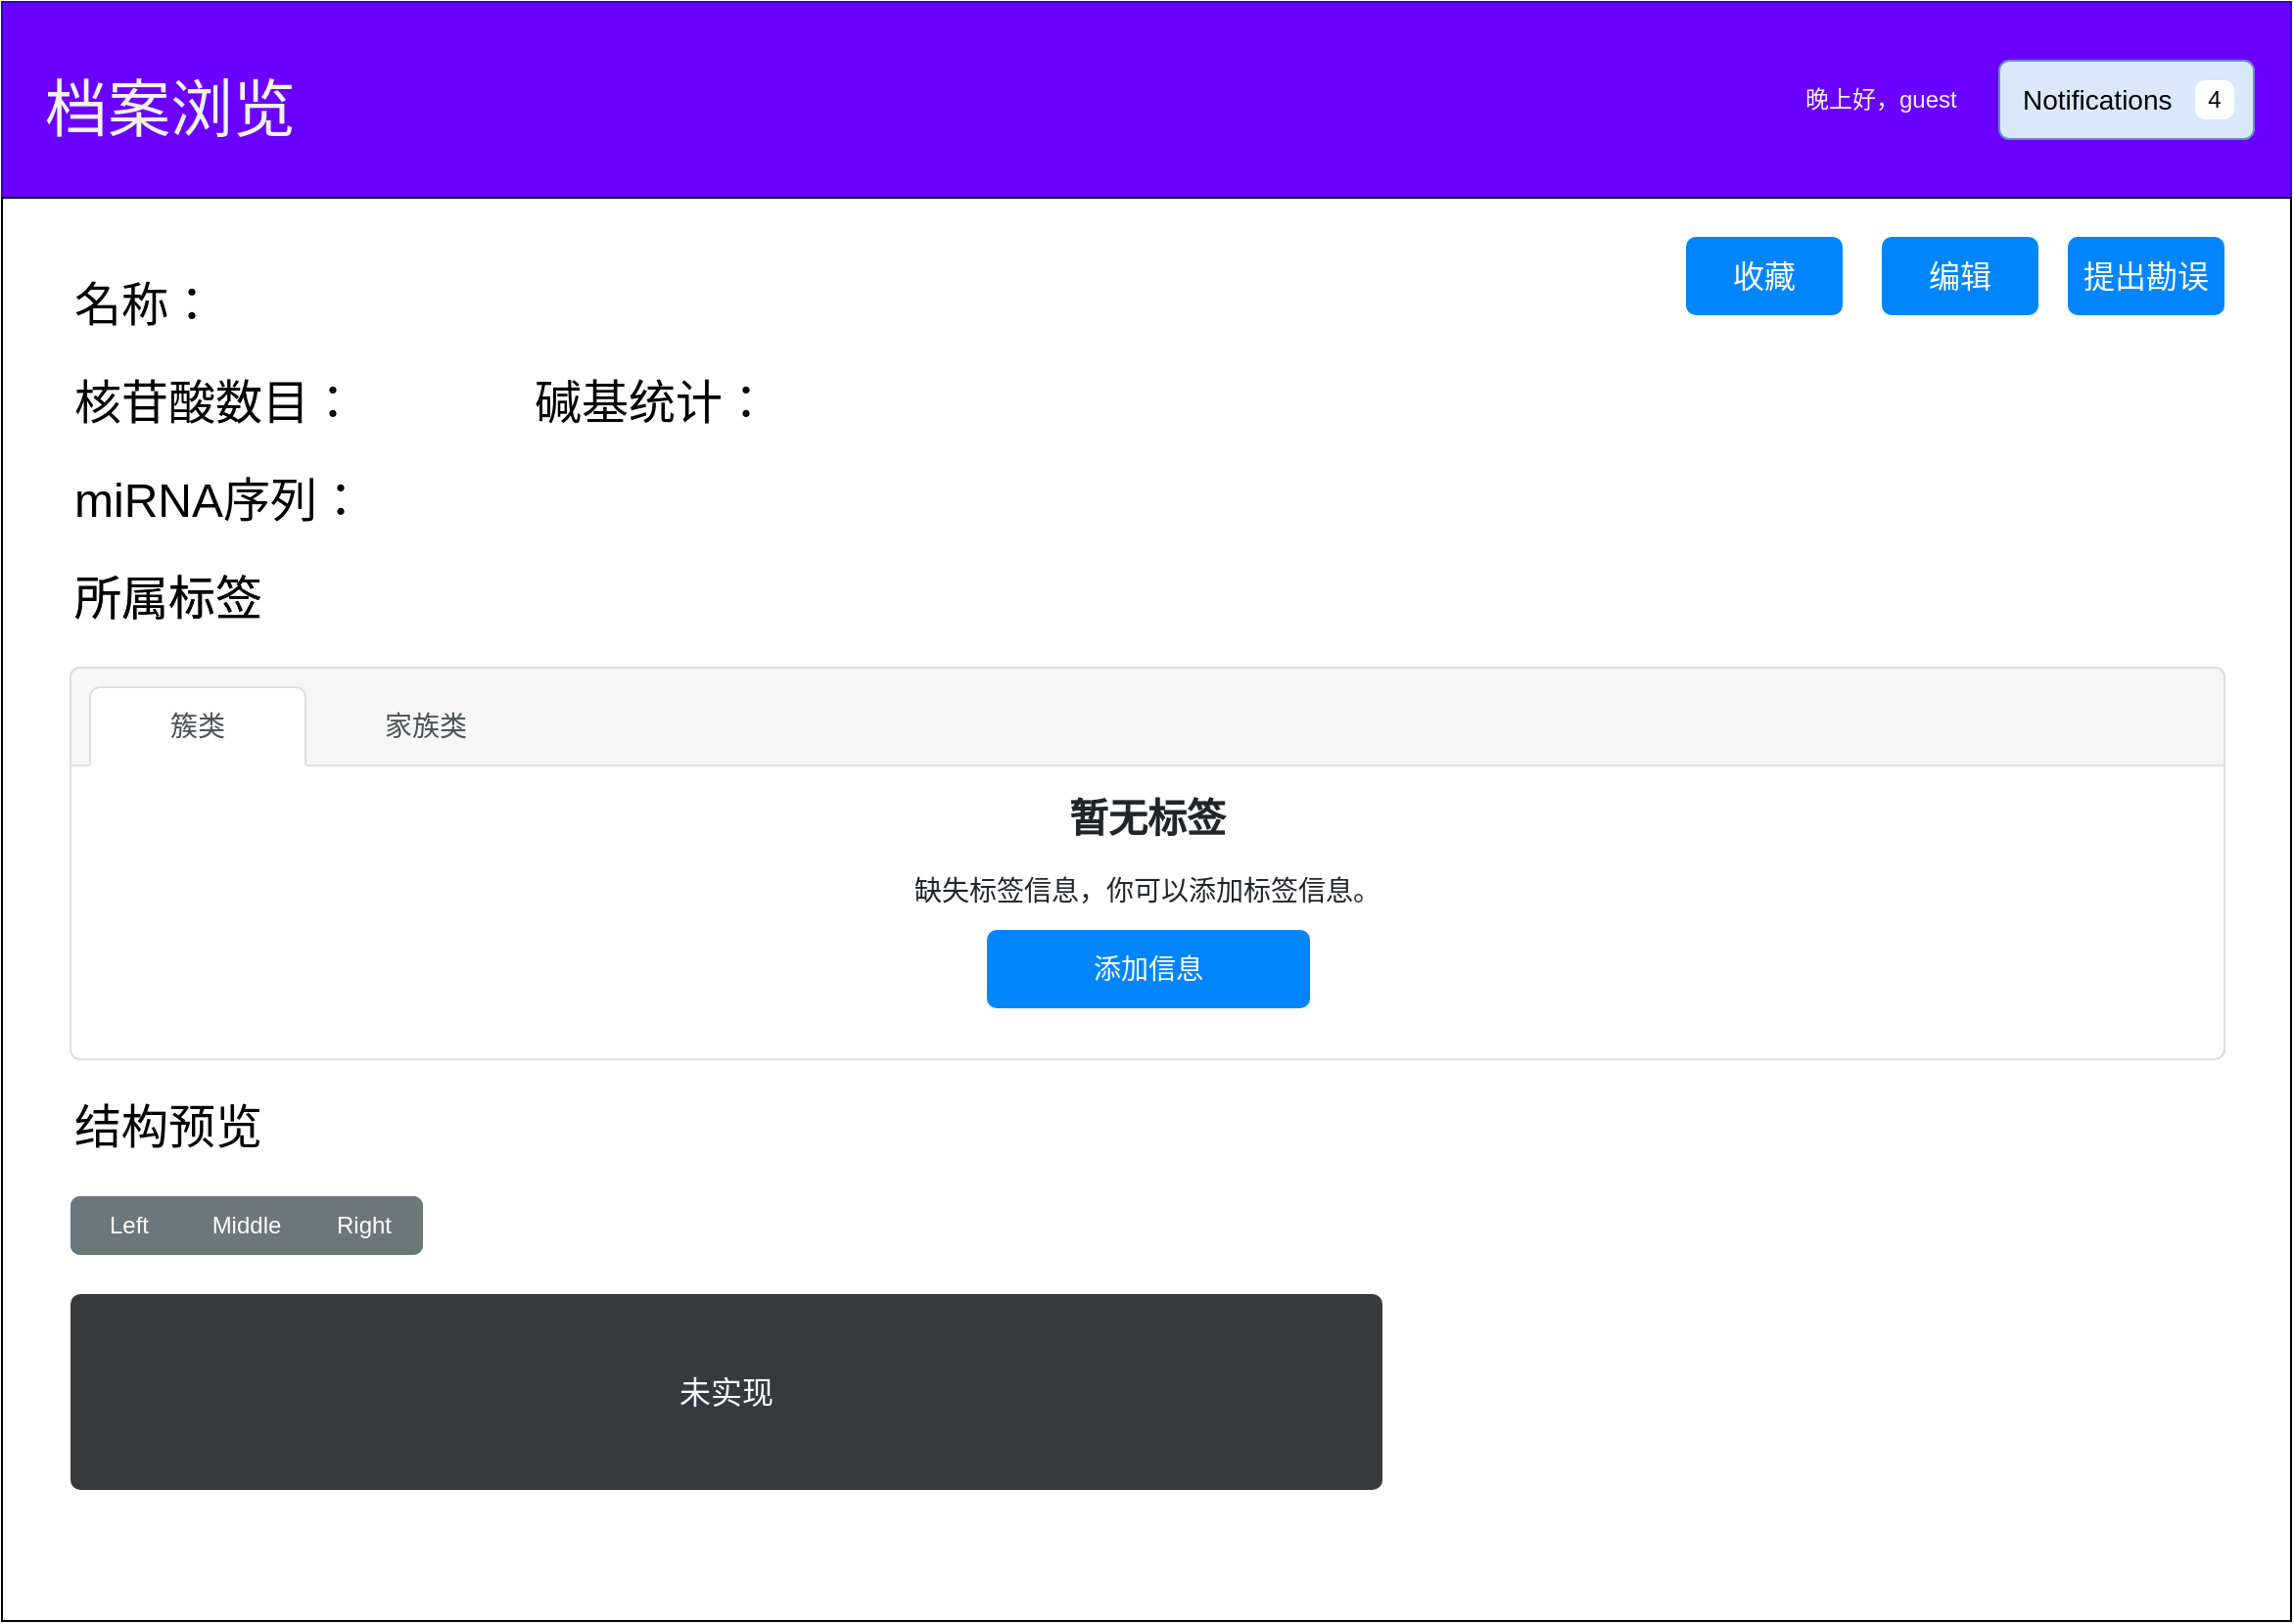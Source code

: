 <mxfile version="21.3.8" type="github">
  <diagram name="第 1 页" id="4dS_bQBiTciqHyNDqvr7">
    <mxGraphModel dx="2074" dy="1106" grid="1" gridSize="10" guides="1" tooltips="1" connect="1" arrows="1" fold="1" page="1" pageScale="1" pageWidth="1169" pageHeight="827" math="0" shadow="0">
      <root>
        <mxCell id="0" />
        <mxCell id="1" parent="0" />
        <mxCell id="FxPtNsrZoRv8OrHz89QA-1" value="" style="rounded=0;whiteSpace=wrap;html=1;fillColor=#6a00ff;fontColor=#ffffff;strokeColor=#3700CC;" vertex="1" parent="1">
          <mxGeometry width="1169" height="827" as="geometry" />
        </mxCell>
        <mxCell id="FxPtNsrZoRv8OrHz89QA-2" value="" style="rounded=0;whiteSpace=wrap;html=1;" vertex="1" parent="1">
          <mxGeometry y="100" width="1169" height="727" as="geometry" />
        </mxCell>
        <mxCell id="FxPtNsrZoRv8OrHz89QA-16" value="核苷酸数目：" style="text;strokeColor=none;align=left;fillColor=none;html=1;verticalAlign=middle;whiteSpace=wrap;rounded=0;fontSize=24;" vertex="1" parent="1">
          <mxGeometry x="35" y="190" width="250" height="30" as="geometry" />
        </mxCell>
        <mxCell id="FxPtNsrZoRv8OrHz89QA-17" value="所属标签" style="text;strokeColor=none;align=left;fillColor=none;html=1;verticalAlign=middle;whiteSpace=wrap;rounded=0;fontSize=24;" vertex="1" parent="1">
          <mxGeometry x="35" y="290" width="210" height="30" as="geometry" />
        </mxCell>
        <mxCell id="FxPtNsrZoRv8OrHz89QA-18" value="miRNA序列：" style="text;strokeColor=none;align=left;fillColor=none;html=1;verticalAlign=middle;whiteSpace=wrap;rounded=0;fontSize=24;" vertex="1" parent="1">
          <mxGeometry x="35" y="240" width="210" height="30" as="geometry" />
        </mxCell>
        <mxCell id="FxPtNsrZoRv8OrHz89QA-19" value="&lt;font style=&quot;font-size: 32px;&quot;&gt;档案浏览&lt;/font&gt;" style="text;strokeColor=none;align=left;fillColor=none;html=1;verticalAlign=middle;whiteSpace=wrap;rounded=0;fontSize=24;fontColor=#F2F2F2;" vertex="1" parent="1">
          <mxGeometry x="20" y="40" width="250" height="30" as="geometry" />
        </mxCell>
        <mxCell id="FxPtNsrZoRv8OrHz89QA-20" value="" style="html=1;shadow=0;dashed=0;shape=mxgraph.bootstrap.rrect;rSize=5;strokeColor=#DFDFDF;html=1;whiteSpace=wrap;fillColor=#FFFFFF;fontColor=#000000;" vertex="1" parent="1">
          <mxGeometry x="35" y="340" width="1100" height="200" as="geometry" />
        </mxCell>
        <mxCell id="FxPtNsrZoRv8OrHz89QA-21" value="" style="html=1;shadow=0;dashed=0;shape=mxgraph.bootstrap.topButton;strokeColor=inherit;fillColor=#F7F7F7;rSize=5;perimeter=none;whiteSpace=wrap;resizeWidth=1;align=center;spacing=20;fontSize=14;" vertex="1" parent="FxPtNsrZoRv8OrHz89QA-20">
          <mxGeometry width="1100" height="50" relative="1" as="geometry" />
        </mxCell>
        <mxCell id="FxPtNsrZoRv8OrHz89QA-22" value="簇类" style="html=1;shadow=0;dashed=0;shape=mxgraph.bootstrap.tabTop;strokeColor=#DFDFDF;fillColor=#ffffff;rSize=5;perimeter=none;whiteSpace=wrap;resizeWidth=1;align=center;spacing=20;fontSize=14;fontColor=#4B5259;" vertex="1" parent="FxPtNsrZoRv8OrHz89QA-20">
          <mxGeometry width="110" height="40" relative="1" as="geometry">
            <mxPoint x="10" y="10" as="offset" />
          </mxGeometry>
        </mxCell>
        <mxCell id="FxPtNsrZoRv8OrHz89QA-24" value="家族类" style="strokeColor=none;fillColor=none;rSize=5;perimeter=none;whiteSpace=wrap;resizeWidth=1;align=center;spacing=20;fontSize=14;fontColor=#0085FC;fontColor=#4B5259;" vertex="1" parent="FxPtNsrZoRv8OrHz89QA-20">
          <mxGeometry width="82.5" height="40" relative="1" as="geometry">
            <mxPoint x="140" y="10" as="offset" />
          </mxGeometry>
        </mxCell>
        <mxCell id="FxPtNsrZoRv8OrHz89QA-25" value="&lt;b&gt;&lt;font style=&quot;font-size: 20px&quot;&gt;暂无标签&lt;/font&gt;&lt;/b&gt;&lt;br style=&quot;font-size: 14px&quot;&gt;&lt;br style=&quot;font-size: 14px&quot;&gt;缺失标签信息，你可以添加标签信息。" style="perimeter=none;html=1;whiteSpace=wrap;fillColor=none;strokeColor=none;resizeWidth=1;verticalAlign=top;align=center;spacing=20;spacingTop=-10;fontSize=14;fontColor=#212529" vertex="1" parent="FxPtNsrZoRv8OrHz89QA-20">
          <mxGeometry width="1100" height="120" relative="1" as="geometry">
            <mxPoint y="50" as="offset" />
          </mxGeometry>
        </mxCell>
        <mxCell id="FxPtNsrZoRv8OrHz89QA-26" value="添加信息" style="html=1;shadow=0;dashed=0;shape=mxgraph.bootstrap.rrect;rSize=5;perimeter=none;whiteSpace=wrap;align=center;fillColor=#0085FC;strokeColor=none;fontColor=#ffffff;resizeWidth=1;fontSize=14;" vertex="1" parent="FxPtNsrZoRv8OrHz89QA-20">
          <mxGeometry x="0.5" y="1" width="165" height="40" relative="1" as="geometry">
            <mxPoint x="-82" y="-66" as="offset" />
          </mxGeometry>
        </mxCell>
        <mxCell id="FxPtNsrZoRv8OrHz89QA-27" value="" style="html=1;shadow=0;dashed=0;shape=mxgraph.bootstrap.rrect;rSize=5;strokeColor=none;html=1;whiteSpace=wrap;fillColor=#6C767D;fontColor=#ffffff;sketch=0;" vertex="1" parent="1">
          <mxGeometry x="35" y="610" width="180" height="30" as="geometry" />
        </mxCell>
        <mxCell id="FxPtNsrZoRv8OrHz89QA-28" value="Left" style="strokeColor=inherit;fillColor=inherit;gradientColor=inherit;fontColor=inherit;html=1;shadow=0;dashed=0;shape=mxgraph.bootstrap.leftButton;rSize=5;perimeter=none;whiteSpace=wrap;resizeHeight=1;sketch=0;" vertex="1" parent="FxPtNsrZoRv8OrHz89QA-27">
          <mxGeometry width="60" height="30" relative="1" as="geometry" />
        </mxCell>
        <mxCell id="FxPtNsrZoRv8OrHz89QA-29" value="Middle" style="strokeColor=inherit;fillColor=inherit;gradientColor=inherit;fontColor=inherit;html=1;shadow=0;dashed=0;perimeter=none;whiteSpace=wrap;resizeHeight=1;sketch=0;" vertex="1" parent="FxPtNsrZoRv8OrHz89QA-27">
          <mxGeometry width="60" height="30" relative="1" as="geometry">
            <mxPoint x="60" as="offset" />
          </mxGeometry>
        </mxCell>
        <mxCell id="FxPtNsrZoRv8OrHz89QA-30" value="Right" style="strokeColor=inherit;fillColor=inherit;gradientColor=inherit;fontColor=inherit;html=1;shadow=0;dashed=0;shape=mxgraph.bootstrap.rightButton;rSize=5;perimeter=none;whiteSpace=wrap;resizeHeight=1;sketch=0;" vertex="1" parent="FxPtNsrZoRv8OrHz89QA-27">
          <mxGeometry x="1" width="60" height="30" relative="1" as="geometry">
            <mxPoint x="-60" as="offset" />
          </mxGeometry>
        </mxCell>
        <mxCell id="FxPtNsrZoRv8OrHz89QA-31" value="结构预览" style="text;strokeColor=none;align=left;fillColor=none;html=1;verticalAlign=middle;whiteSpace=wrap;rounded=0;fontSize=24;" vertex="1" parent="1">
          <mxGeometry x="35" y="560" width="250" height="30" as="geometry" />
        </mxCell>
        <mxCell id="FxPtNsrZoRv8OrHz89QA-32" value="未实现" style="html=1;shadow=0;dashed=0;shape=mxgraph.bootstrap.rrect;rSize=5;strokeColor=none;strokeWidth=1;fillColor=#343A40;fontColor=#ffffff;whiteSpace=wrap;align=center;verticalAlign=middle;spacingLeft=0;fontStyle=0;fontSize=16;spacing=5;" vertex="1" parent="1">
          <mxGeometry x="35" y="660" width="670" height="100" as="geometry" />
        </mxCell>
        <mxCell id="FxPtNsrZoRv8OrHz89QA-33" value="所属标签" style="text;strokeColor=none;align=left;fillColor=none;html=1;verticalAlign=middle;whiteSpace=wrap;rounded=0;fontSize=24;" vertex="1" parent="1">
          <mxGeometry x="35" y="290" width="210" height="30" as="geometry" />
        </mxCell>
        <mxCell id="FxPtNsrZoRv8OrHz89QA-34" value="" style="html=1;shadow=0;dashed=0;shape=mxgraph.bootstrap.rrect;rSize=5;strokeColor=#DFDFDF;html=1;whiteSpace=wrap;fillColor=#FFFFFF;fontColor=#000000;" vertex="1" parent="1">
          <mxGeometry x="35" y="340" width="1100" height="200" as="geometry" />
        </mxCell>
        <mxCell id="FxPtNsrZoRv8OrHz89QA-35" value="" style="html=1;shadow=0;dashed=0;shape=mxgraph.bootstrap.topButton;strokeColor=inherit;fillColor=#F7F7F7;rSize=5;perimeter=none;whiteSpace=wrap;resizeWidth=1;align=center;spacing=20;fontSize=14;" vertex="1" parent="FxPtNsrZoRv8OrHz89QA-34">
          <mxGeometry width="1100" height="50" relative="1" as="geometry" />
        </mxCell>
        <mxCell id="FxPtNsrZoRv8OrHz89QA-36" value="簇类" style="html=1;shadow=0;dashed=0;shape=mxgraph.bootstrap.tabTop;strokeColor=#DFDFDF;fillColor=#ffffff;rSize=5;perimeter=none;whiteSpace=wrap;resizeWidth=1;align=center;spacing=20;fontSize=14;fontColor=#4B5259;" vertex="1" parent="FxPtNsrZoRv8OrHz89QA-34">
          <mxGeometry width="110" height="40" relative="1" as="geometry">
            <mxPoint x="10" y="10" as="offset" />
          </mxGeometry>
        </mxCell>
        <mxCell id="FxPtNsrZoRv8OrHz89QA-37" value="家族类" style="strokeColor=none;fillColor=none;rSize=5;perimeter=none;whiteSpace=wrap;resizeWidth=1;align=center;spacing=20;fontSize=14;fontColor=#0085FC;fontColor=#4B5259;" vertex="1" parent="FxPtNsrZoRv8OrHz89QA-34">
          <mxGeometry width="82.5" height="40" relative="1" as="geometry">
            <mxPoint x="140" y="10" as="offset" />
          </mxGeometry>
        </mxCell>
        <mxCell id="FxPtNsrZoRv8OrHz89QA-38" value="&lt;b&gt;&lt;font style=&quot;font-size: 20px&quot;&gt;暂无标签&lt;/font&gt;&lt;/b&gt;&lt;br style=&quot;font-size: 14px&quot;&gt;&lt;br style=&quot;font-size: 14px&quot;&gt;缺失标签信息，你可以添加标签信息。" style="perimeter=none;html=1;whiteSpace=wrap;fillColor=none;strokeColor=none;resizeWidth=1;verticalAlign=top;align=center;spacing=20;spacingTop=-10;fontSize=14;fontColor=#212529" vertex="1" parent="FxPtNsrZoRv8OrHz89QA-34">
          <mxGeometry width="1100" height="120" relative="1" as="geometry">
            <mxPoint y="50" as="offset" />
          </mxGeometry>
        </mxCell>
        <mxCell id="FxPtNsrZoRv8OrHz89QA-39" value="添加信息" style="html=1;shadow=0;dashed=0;shape=mxgraph.bootstrap.rrect;rSize=5;perimeter=none;whiteSpace=wrap;align=center;fillColor=#0085FC;strokeColor=none;fontColor=#ffffff;resizeWidth=1;fontSize=14;" vertex="1" parent="FxPtNsrZoRv8OrHz89QA-34">
          <mxGeometry x="0.5" y="1" width="165" height="40" relative="1" as="geometry">
            <mxPoint x="-82" y="-66" as="offset" />
          </mxGeometry>
        </mxCell>
        <mxCell id="FxPtNsrZoRv8OrHz89QA-40" value="名称：" style="text;strokeColor=none;align=left;fillColor=none;html=1;verticalAlign=middle;whiteSpace=wrap;rounded=0;fontSize=24;" vertex="1" parent="1">
          <mxGeometry x="35" y="140" width="250" height="30" as="geometry" />
        </mxCell>
        <mxCell id="FxPtNsrZoRv8OrHz89QA-41" value="Notifications" style="html=1;shadow=0;dashed=0;shape=mxgraph.bootstrap.rrect;rSize=5;strokeWidth=1;whiteSpace=wrap;align=left;verticalAlign=middle;spacingLeft=10;fontStyle=0;fontSize=14;fillColor=#dae8fc;strokeColor=#6c8ebf;" vertex="1" parent="1">
          <mxGeometry x="1020" y="30" width="130" height="40" as="geometry" />
        </mxCell>
        <mxCell id="FxPtNsrZoRv8OrHz89QA-42" value="4" style="html=1;shadow=0;dashed=0;shape=mxgraph.bootstrap.rrect;rSize=5;strokeColor=none;strokeWidth=1;fillColor=#ffffff;fontColor=#000000;whiteSpace=wrap;align=center;verticalAlign=middle;fontSize=12;" vertex="1" parent="FxPtNsrZoRv8OrHz89QA-41">
          <mxGeometry x="1" y="0.5" width="20" height="20" relative="1" as="geometry">
            <mxPoint x="-30" y="-10" as="offset" />
          </mxGeometry>
        </mxCell>
        <mxCell id="FxPtNsrZoRv8OrHz89QA-43" value="晚上好，guest" style="text;strokeColor=none;align=left;fillColor=none;html=1;verticalAlign=middle;whiteSpace=wrap;rounded=0;fontSize=12;fontColor=#F2F2F2;" vertex="1" parent="1">
          <mxGeometry x="919" y="35" width="250" height="30" as="geometry" />
        </mxCell>
        <mxCell id="FxPtNsrZoRv8OrHz89QA-44" value="提出勘误" style="html=1;shadow=0;dashed=0;shape=mxgraph.bootstrap.rrect;rSize=5;strokeColor=none;strokeWidth=1;fillColor=#0085FC;fontColor=#FFFFFF;whiteSpace=wrap;align=center;verticalAlign=middle;spacingLeft=0;fontStyle=0;fontSize=16;spacing=5;" vertex="1" parent="1">
          <mxGeometry x="1055" y="120" width="80" height="40" as="geometry" />
        </mxCell>
        <mxCell id="FxPtNsrZoRv8OrHz89QA-45" value="编辑" style="html=1;shadow=0;dashed=0;shape=mxgraph.bootstrap.rrect;rSize=5;strokeColor=none;strokeWidth=1;fillColor=#0085FC;fontColor=#FFFFFF;whiteSpace=wrap;align=center;verticalAlign=middle;spacingLeft=0;fontStyle=0;fontSize=16;spacing=5;" vertex="1" parent="1">
          <mxGeometry x="960" y="120" width="80" height="40" as="geometry" />
        </mxCell>
        <mxCell id="FxPtNsrZoRv8OrHz89QA-46" value="收藏" style="html=1;shadow=0;dashed=0;shape=mxgraph.bootstrap.rrect;rSize=5;strokeColor=none;strokeWidth=1;fillColor=#0085FC;fontColor=#FFFFFF;whiteSpace=wrap;align=center;verticalAlign=middle;spacingLeft=0;fontStyle=0;fontSize=16;spacing=5;" vertex="1" parent="1">
          <mxGeometry x="860" y="120" width="80" height="40" as="geometry" />
        </mxCell>
        <mxCell id="FxPtNsrZoRv8OrHz89QA-47" value="碱基统计：" style="text;strokeColor=none;align=left;fillColor=none;html=1;verticalAlign=middle;whiteSpace=wrap;rounded=0;fontSize=24;" vertex="1" parent="1">
          <mxGeometry x="270" y="190" width="250" height="30" as="geometry" />
        </mxCell>
      </root>
    </mxGraphModel>
  </diagram>
</mxfile>
